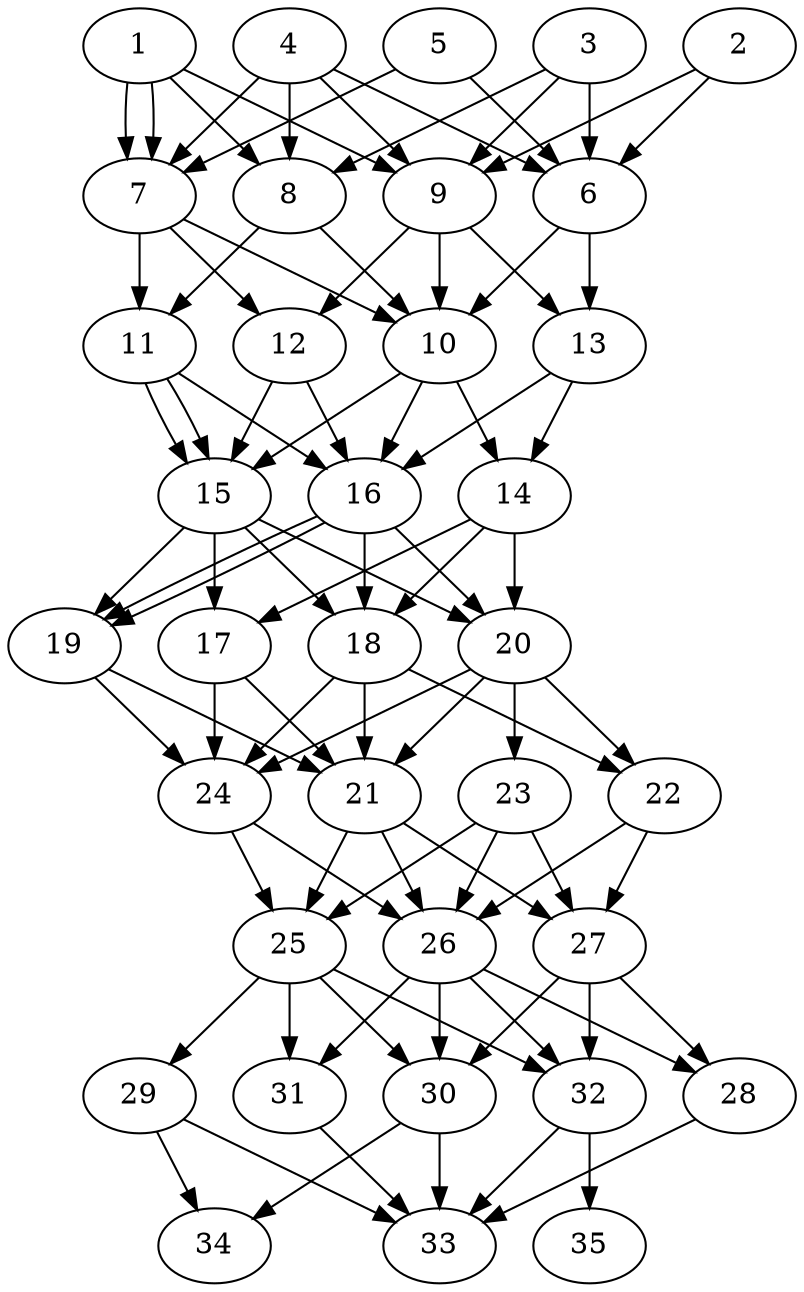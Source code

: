 // DAG automatically generated by daggen at Thu Oct  3 14:05:37 2019
// ./daggen --dot -n 35 --ccr 0.4 --fat 0.5 --regular 0.7 --density 0.9 --mindata 5242880 --maxdata 52428800 
digraph G {
  1 [size="59560960", alpha="0.16", expect_size="23824384"] 
  1 -> 7 [size ="23824384"]
  1 -> 7 [size ="23824384"]
  1 -> 8 [size ="23824384"]
  1 -> 9 [size ="23824384"]
  2 [size="45575680", alpha="0.11", expect_size="18230272"] 
  2 -> 6 [size ="18230272"]
  2 -> 9 [size ="18230272"]
  3 [size="46069760", alpha="0.06", expect_size="18427904"] 
  3 -> 6 [size ="18427904"]
  3 -> 8 [size ="18427904"]
  3 -> 9 [size ="18427904"]
  4 [size="76469760", alpha="0.19", expect_size="30587904"] 
  4 -> 6 [size ="30587904"]
  4 -> 7 [size ="30587904"]
  4 -> 8 [size ="30587904"]
  4 -> 9 [size ="30587904"]
  5 [size="94886400", alpha="0.19", expect_size="37954560"] 
  5 -> 6 [size ="37954560"]
  5 -> 7 [size ="37954560"]
  6 [size="19043840", alpha="0.19", expect_size="7617536"] 
  6 -> 10 [size ="7617536"]
  6 -> 13 [size ="7617536"]
  7 [size="71196160", alpha="0.06", expect_size="28478464"] 
  7 -> 10 [size ="28478464"]
  7 -> 11 [size ="28478464"]
  7 -> 12 [size ="28478464"]
  8 [size="95024640", alpha="0.15", expect_size="38009856"] 
  8 -> 10 [size ="38009856"]
  8 -> 11 [size ="38009856"]
  9 [size="27028480", alpha="0.05", expect_size="10811392"] 
  9 -> 10 [size ="10811392"]
  9 -> 12 [size ="10811392"]
  9 -> 13 [size ="10811392"]
  10 [size="82104320", alpha="0.19", expect_size="32841728"] 
  10 -> 14 [size ="32841728"]
  10 -> 15 [size ="32841728"]
  10 -> 16 [size ="32841728"]
  11 [size="60879360", alpha="0.03", expect_size="24351744"] 
  11 -> 15 [size ="24351744"]
  11 -> 15 [size ="24351744"]
  11 -> 16 [size ="24351744"]
  12 [size="40158720", alpha="0.08", expect_size="16063488"] 
  12 -> 15 [size ="16063488"]
  12 -> 16 [size ="16063488"]
  13 [size="103418880", alpha="0.02", expect_size="41367552"] 
  13 -> 14 [size ="41367552"]
  13 -> 16 [size ="41367552"]
  14 [size="17978880", alpha="0.20", expect_size="7191552"] 
  14 -> 17 [size ="7191552"]
  14 -> 18 [size ="7191552"]
  14 -> 20 [size ="7191552"]
  15 [size="127441920", alpha="0.04", expect_size="50976768"] 
  15 -> 17 [size ="50976768"]
  15 -> 18 [size ="50976768"]
  15 -> 19 [size ="50976768"]
  15 -> 20 [size ="50976768"]
  16 [size="120325120", alpha="0.19", expect_size="48130048"] 
  16 -> 18 [size ="48130048"]
  16 -> 19 [size ="48130048"]
  16 -> 19 [size ="48130048"]
  16 -> 20 [size ="48130048"]
  17 [size="116715520", alpha="0.14", expect_size="46686208"] 
  17 -> 21 [size ="46686208"]
  17 -> 24 [size ="46686208"]
  18 [size="31905280", alpha="0.03", expect_size="12762112"] 
  18 -> 21 [size ="12762112"]
  18 -> 22 [size ="12762112"]
  18 -> 24 [size ="12762112"]
  19 [size="122411520", alpha="0.16", expect_size="48964608"] 
  19 -> 21 [size ="48964608"]
  19 -> 24 [size ="48964608"]
  20 [size="34480640", alpha="0.12", expect_size="13792256"] 
  20 -> 21 [size ="13792256"]
  20 -> 22 [size ="13792256"]
  20 -> 23 [size ="13792256"]
  20 -> 24 [size ="13792256"]
  21 [size="25676800", alpha="0.15", expect_size="10270720"] 
  21 -> 25 [size ="10270720"]
  21 -> 26 [size ="10270720"]
  21 -> 27 [size ="10270720"]
  22 [size="44441600", alpha="0.05", expect_size="17776640"] 
  22 -> 26 [size ="17776640"]
  22 -> 27 [size ="17776640"]
  23 [size="89395200", alpha="0.19", expect_size="35758080"] 
  23 -> 25 [size ="35758080"]
  23 -> 26 [size ="35758080"]
  23 -> 27 [size ="35758080"]
  24 [size="102464000", alpha="0.05", expect_size="40985600"] 
  24 -> 25 [size ="40985600"]
  24 -> 26 [size ="40985600"]
  25 [size="102003200", alpha="0.04", expect_size="40801280"] 
  25 -> 29 [size ="40801280"]
  25 -> 30 [size ="40801280"]
  25 -> 31 [size ="40801280"]
  25 -> 32 [size ="40801280"]
  26 [size="126968320", alpha="0.05", expect_size="50787328"] 
  26 -> 28 [size ="50787328"]
  26 -> 30 [size ="50787328"]
  26 -> 31 [size ="50787328"]
  26 -> 32 [size ="50787328"]
  27 [size="120417280", alpha="0.15", expect_size="48166912"] 
  27 -> 28 [size ="48166912"]
  27 -> 30 [size ="48166912"]
  27 -> 32 [size ="48166912"]
  28 [size="83325440", alpha="0.19", expect_size="33330176"] 
  28 -> 33 [size ="33330176"]
  29 [size="103057920", alpha="0.05", expect_size="41223168"] 
  29 -> 33 [size ="41223168"]
  29 -> 34 [size ="41223168"]
  30 [size="79613440", alpha="0.04", expect_size="31845376"] 
  30 -> 33 [size ="31845376"]
  30 -> 34 [size ="31845376"]
  31 [size="31293440", alpha="0.10", expect_size="12517376"] 
  31 -> 33 [size ="12517376"]
  32 [size="122519040", alpha="0.01", expect_size="49007616"] 
  32 -> 33 [size ="49007616"]
  32 -> 35 [size ="49007616"]
  33 [size="31869440", alpha="0.07", expect_size="12747776"] 
  34 [size="28236800", alpha="0.14", expect_size="11294720"] 
  35 [size="57018880", alpha="0.00", expect_size="22807552"] 
}
